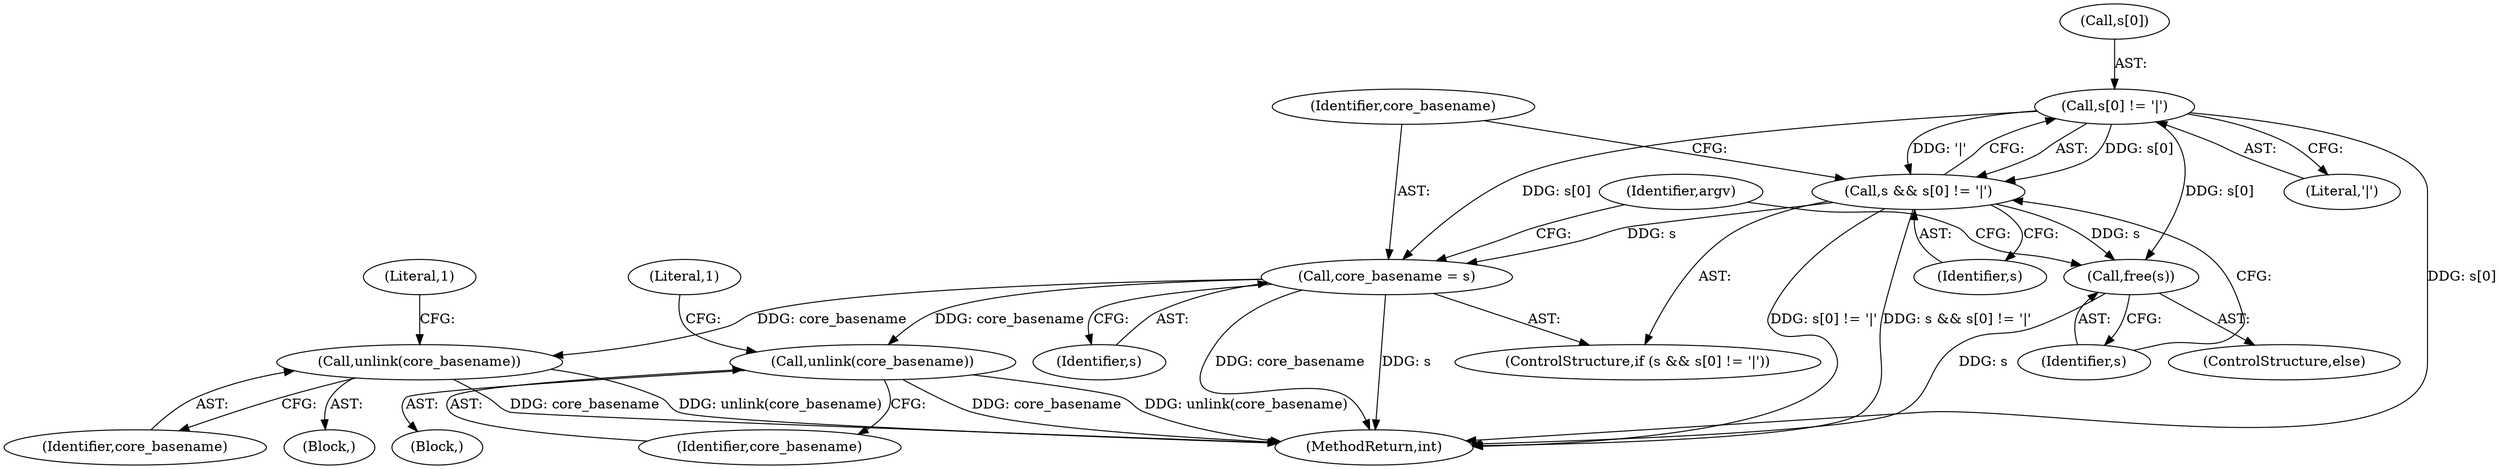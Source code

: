 digraph "0_abrt_4f2c1ddd3e3b81d2d5146b883115371f1cada9f9@array" {
"1000333" [label="(Call,s[0] != '|')"];
"1000331" [label="(Call,s && s[0] != '|')"];
"1000338" [label="(Call,core_basename = s)"];
"1001150" [label="(Call,unlink(core_basename))"];
"1001165" [label="(Call,unlink(core_basename))"];
"1000342" [label="(Call,free(s))"];
"1000331" [label="(Call,s && s[0] != '|')"];
"1001165" [label="(Call,unlink(core_basename))"];
"1001168" [label="(Literal,1)"];
"1000333" [label="(Call,s[0] != '|')"];
"1000334" [label="(Call,s[0])"];
"1000342" [label="(Call,free(s))"];
"1001162" [label="(Block,)"];
"1001151" [label="(Identifier,core_basename)"];
"1000340" [label="(Identifier,s)"];
"1001153" [label="(Literal,1)"];
"1000337" [label="(Literal,'|')"];
"1000339" [label="(Identifier,core_basename)"];
"1000332" [label="(Identifier,s)"];
"1000330" [label="(ControlStructure,if (s && s[0] != '|'))"];
"1001144" [label="(Block,)"];
"1001180" [label="(MethodReturn,int)"];
"1000348" [label="(Identifier,argv)"];
"1001150" [label="(Call,unlink(core_basename))"];
"1001166" [label="(Identifier,core_basename)"];
"1000343" [label="(Identifier,s)"];
"1000338" [label="(Call,core_basename = s)"];
"1000341" [label="(ControlStructure,else)"];
"1000333" -> "1000331"  [label="AST: "];
"1000333" -> "1000337"  [label="CFG: "];
"1000334" -> "1000333"  [label="AST: "];
"1000337" -> "1000333"  [label="AST: "];
"1000331" -> "1000333"  [label="CFG: "];
"1000333" -> "1001180"  [label="DDG: s[0]"];
"1000333" -> "1000331"  [label="DDG: s[0]"];
"1000333" -> "1000331"  [label="DDG: '|'"];
"1000333" -> "1000338"  [label="DDG: s[0]"];
"1000333" -> "1000342"  [label="DDG: s[0]"];
"1000331" -> "1000330"  [label="AST: "];
"1000331" -> "1000332"  [label="CFG: "];
"1000332" -> "1000331"  [label="AST: "];
"1000339" -> "1000331"  [label="CFG: "];
"1000343" -> "1000331"  [label="CFG: "];
"1000331" -> "1001180"  [label="DDG: s && s[0] != '|'"];
"1000331" -> "1001180"  [label="DDG: s[0] != '|'"];
"1000331" -> "1000338"  [label="DDG: s"];
"1000331" -> "1000342"  [label="DDG: s"];
"1000338" -> "1000330"  [label="AST: "];
"1000338" -> "1000340"  [label="CFG: "];
"1000339" -> "1000338"  [label="AST: "];
"1000340" -> "1000338"  [label="AST: "];
"1000348" -> "1000338"  [label="CFG: "];
"1000338" -> "1001180"  [label="DDG: core_basename"];
"1000338" -> "1001180"  [label="DDG: s"];
"1000338" -> "1001150"  [label="DDG: core_basename"];
"1000338" -> "1001165"  [label="DDG: core_basename"];
"1001150" -> "1001144"  [label="AST: "];
"1001150" -> "1001151"  [label="CFG: "];
"1001151" -> "1001150"  [label="AST: "];
"1001153" -> "1001150"  [label="CFG: "];
"1001150" -> "1001180"  [label="DDG: core_basename"];
"1001150" -> "1001180"  [label="DDG: unlink(core_basename)"];
"1001165" -> "1001162"  [label="AST: "];
"1001165" -> "1001166"  [label="CFG: "];
"1001166" -> "1001165"  [label="AST: "];
"1001168" -> "1001165"  [label="CFG: "];
"1001165" -> "1001180"  [label="DDG: core_basename"];
"1001165" -> "1001180"  [label="DDG: unlink(core_basename)"];
"1000342" -> "1000341"  [label="AST: "];
"1000342" -> "1000343"  [label="CFG: "];
"1000343" -> "1000342"  [label="AST: "];
"1000348" -> "1000342"  [label="CFG: "];
"1000342" -> "1001180"  [label="DDG: s"];
}
